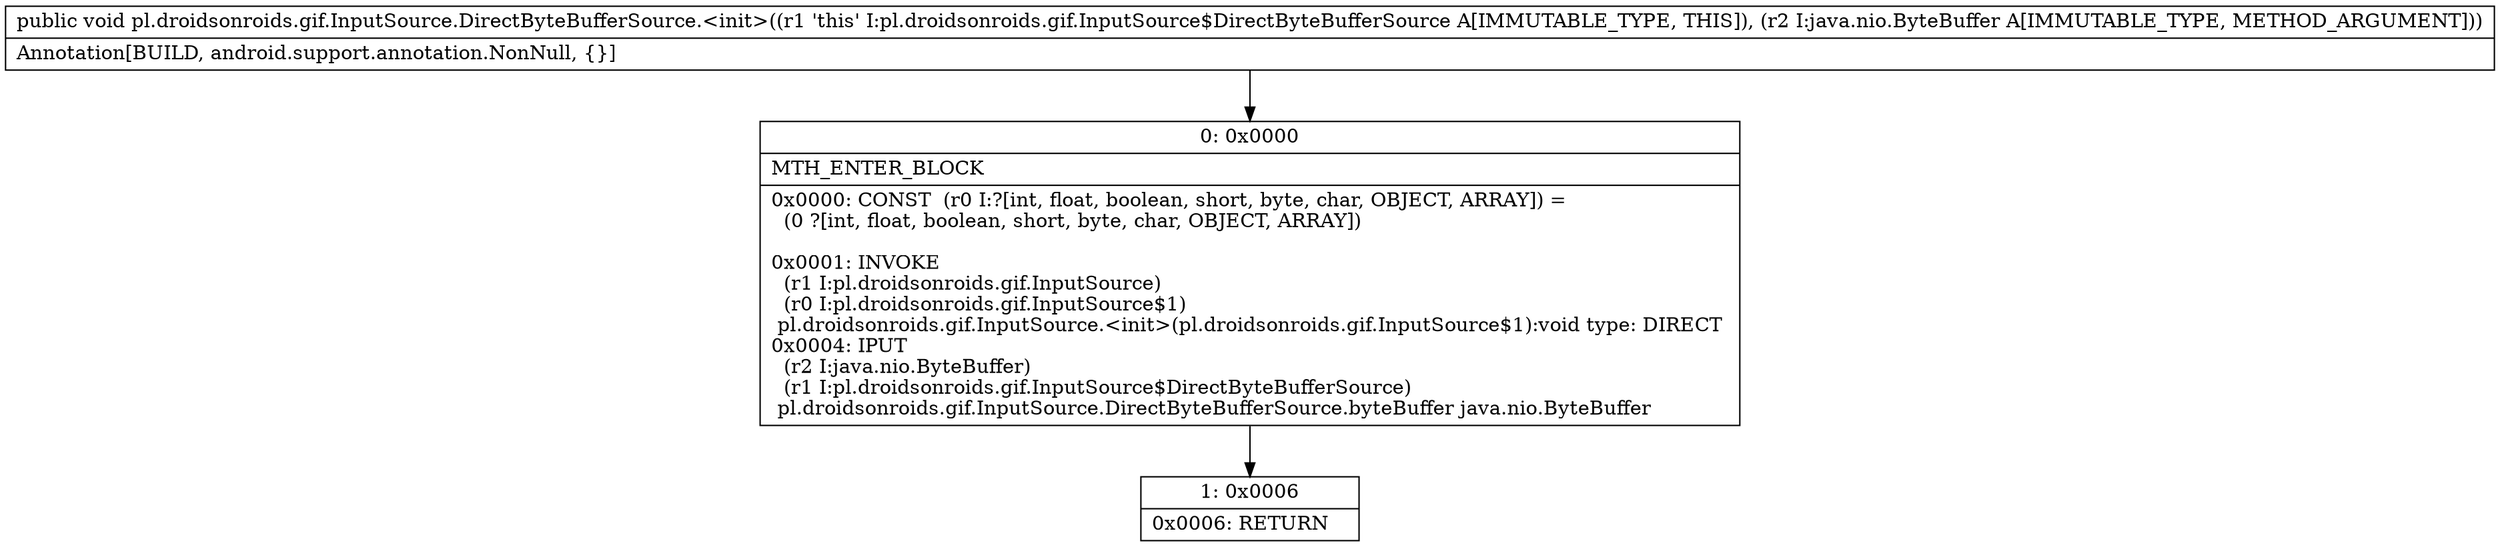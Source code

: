 digraph "CFG forpl.droidsonroids.gif.InputSource.DirectByteBufferSource.\<init\>(Ljava\/nio\/ByteBuffer;)V" {
Node_0 [shape=record,label="{0\:\ 0x0000|MTH_ENTER_BLOCK\l|0x0000: CONST  (r0 I:?[int, float, boolean, short, byte, char, OBJECT, ARRAY]) = \l  (0 ?[int, float, boolean, short, byte, char, OBJECT, ARRAY])\l \l0x0001: INVOKE  \l  (r1 I:pl.droidsonroids.gif.InputSource)\l  (r0 I:pl.droidsonroids.gif.InputSource$1)\l pl.droidsonroids.gif.InputSource.\<init\>(pl.droidsonroids.gif.InputSource$1):void type: DIRECT \l0x0004: IPUT  \l  (r2 I:java.nio.ByteBuffer)\l  (r1 I:pl.droidsonroids.gif.InputSource$DirectByteBufferSource)\l pl.droidsonroids.gif.InputSource.DirectByteBufferSource.byteBuffer java.nio.ByteBuffer \l}"];
Node_1 [shape=record,label="{1\:\ 0x0006|0x0006: RETURN   \l}"];
MethodNode[shape=record,label="{public void pl.droidsonroids.gif.InputSource.DirectByteBufferSource.\<init\>((r1 'this' I:pl.droidsonroids.gif.InputSource$DirectByteBufferSource A[IMMUTABLE_TYPE, THIS]), (r2 I:java.nio.ByteBuffer A[IMMUTABLE_TYPE, METHOD_ARGUMENT]))  | Annotation[BUILD, android.support.annotation.NonNull, \{\}]\l}"];
MethodNode -> Node_0;
Node_0 -> Node_1;
}

